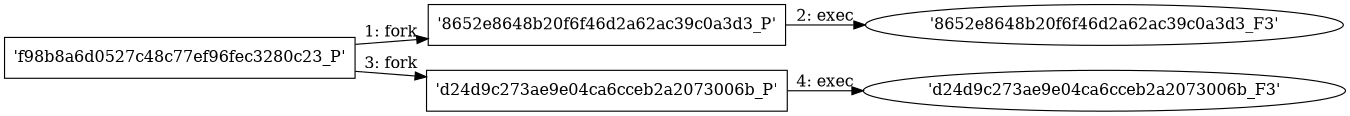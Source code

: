 digraph "D:\Learning\Paper\apt\基于CTI的攻击预警\Dataset\攻击图\ASGfromALLCTI\VT4Browsers++ Any indicator, every detail, anywhere.dot" {
rankdir="LR"
size="9"
fixedsize="false"
splines="true"
nodesep=0.3
ranksep=0
fontsize=10
overlap="scalexy"
engine= "neato"
	"'f98b8a6d0527c48c77ef96fec3280c23_P'" [node_type=Process shape=box]
	"'8652e8648b20f6f46d2a62ac39c0a3d3_P'" [node_type=Process shape=box]
	"'f98b8a6d0527c48c77ef96fec3280c23_P'" -> "'8652e8648b20f6f46d2a62ac39c0a3d3_P'" [label="1: fork"]
	"'8652e8648b20f6f46d2a62ac39c0a3d3_P'" [node_type=Process shape=box]
	"'8652e8648b20f6f46d2a62ac39c0a3d3_F3'" [node_type=File shape=ellipse]
	"'8652e8648b20f6f46d2a62ac39c0a3d3_P'" -> "'8652e8648b20f6f46d2a62ac39c0a3d3_F3'" [label="2: exec"]
	"'f98b8a6d0527c48c77ef96fec3280c23_P'" [node_type=Process shape=box]
	"'d24d9c273ae9e04ca6cceb2a2073006b_P'" [node_type=Process shape=box]
	"'f98b8a6d0527c48c77ef96fec3280c23_P'" -> "'d24d9c273ae9e04ca6cceb2a2073006b_P'" [label="3: fork"]
	"'d24d9c273ae9e04ca6cceb2a2073006b_P'" [node_type=Process shape=box]
	"'d24d9c273ae9e04ca6cceb2a2073006b_F3'" [node_type=File shape=ellipse]
	"'d24d9c273ae9e04ca6cceb2a2073006b_P'" -> "'d24d9c273ae9e04ca6cceb2a2073006b_F3'" [label="4: exec"]
}
